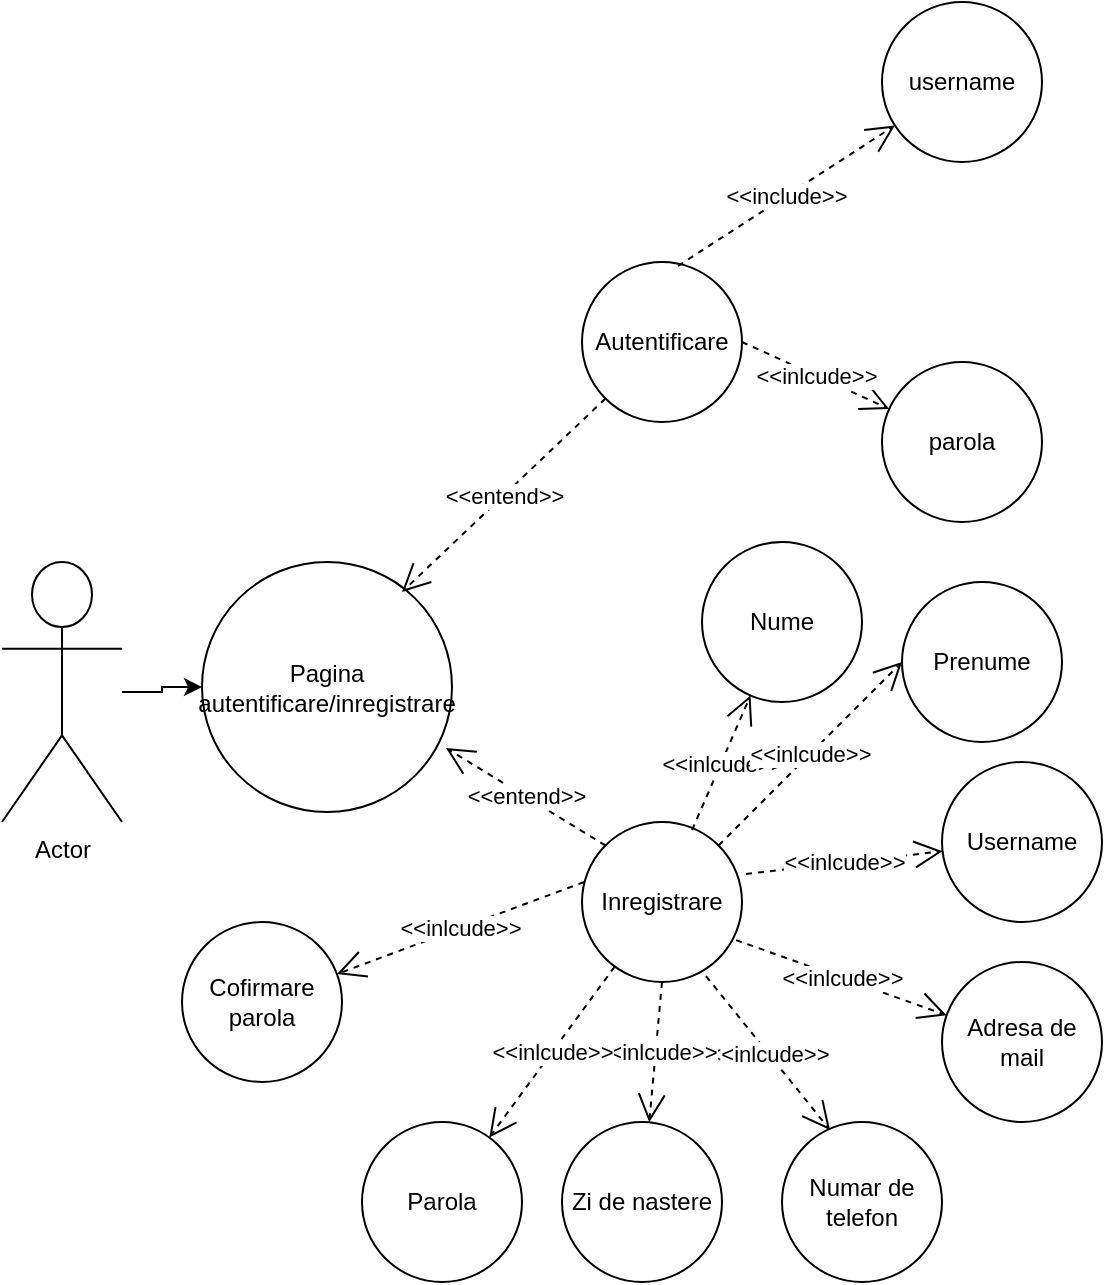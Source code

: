 <mxfile version="21.7.2" type="device">
  <diagram name="Pagina-1" id="b2FZdVXzzUyPhcvcMQGI">
    <mxGraphModel dx="1434" dy="758" grid="1" gridSize="10" guides="1" tooltips="1" connect="1" arrows="1" fold="1" page="1" pageScale="1" pageWidth="827" pageHeight="1169" math="0" shadow="0">
      <root>
        <mxCell id="0" />
        <mxCell id="1" parent="0" />
        <mxCell id="UB8oEoWuyDSBDFne_uDO-2" style="edgeStyle=orthogonalEdgeStyle;rounded=0;orthogonalLoop=1;jettySize=auto;html=1;" edge="1" parent="1" source="UB8oEoWuyDSBDFne_uDO-1" target="UB8oEoWuyDSBDFne_uDO-3">
          <mxGeometry relative="1" as="geometry">
            <mxPoint x="180" y="355" as="targetPoint" />
          </mxGeometry>
        </mxCell>
        <mxCell id="UB8oEoWuyDSBDFne_uDO-1" value="Actor" style="shape=umlActor;verticalLabelPosition=bottom;verticalAlign=top;html=1;outlineConnect=0;" vertex="1" parent="1">
          <mxGeometry x="40" y="290" width="60" height="130" as="geometry" />
        </mxCell>
        <mxCell id="UB8oEoWuyDSBDFne_uDO-3" value="Pagina autentificare/inregistrare&lt;br&gt;" style="ellipse;whiteSpace=wrap;html=1;aspect=fixed;" vertex="1" parent="1">
          <mxGeometry x="140" y="290" width="125" height="125" as="geometry" />
        </mxCell>
        <mxCell id="UB8oEoWuyDSBDFne_uDO-4" value="&amp;lt;&amp;lt;entend&amp;gt;&amp;gt;&lt;br&gt;" style="endArrow=open;endSize=12;dashed=1;html=1;rounded=0;exitX=0;exitY=1;exitDx=0;exitDy=0;entryX=0.8;entryY=0.12;entryDx=0;entryDy=0;entryPerimeter=0;" edge="1" parent="1" source="UB8oEoWuyDSBDFne_uDO-5" target="UB8oEoWuyDSBDFne_uDO-3">
          <mxGeometry width="160" relative="1" as="geometry">
            <mxPoint x="170.004" y="259.466" as="sourcePoint" />
            <mxPoint x="265.595" y="160.002" as="targetPoint" />
            <Array as="points" />
          </mxGeometry>
        </mxCell>
        <mxCell id="UB8oEoWuyDSBDFne_uDO-5" value="Autentificare" style="ellipse;whiteSpace=wrap;html=1;aspect=fixed;" vertex="1" parent="1">
          <mxGeometry x="330" y="140" width="80" height="80" as="geometry" />
        </mxCell>
        <mxCell id="UB8oEoWuyDSBDFne_uDO-6" value="&amp;lt;&amp;lt;include&amp;gt;&amp;gt;" style="endArrow=open;endSize=12;dashed=1;html=1;rounded=0;exitX=0.6;exitY=0.025;exitDx=0;exitDy=0;exitPerimeter=0;" edge="1" parent="1" source="UB8oEoWuyDSBDFne_uDO-5" target="UB8oEoWuyDSBDFne_uDO-7">
          <mxGeometry width="160" relative="1" as="geometry">
            <mxPoint x="410" y="140" as="sourcePoint" />
            <mxPoint x="470" y="90" as="targetPoint" />
          </mxGeometry>
        </mxCell>
        <mxCell id="UB8oEoWuyDSBDFne_uDO-7" value="username" style="ellipse;whiteSpace=wrap;html=1;aspect=fixed;" vertex="1" parent="1">
          <mxGeometry x="480" y="10" width="80" height="80" as="geometry" />
        </mxCell>
        <mxCell id="UB8oEoWuyDSBDFne_uDO-8" value="&amp;lt;&amp;lt;inlcude&amp;gt;&amp;gt;" style="endArrow=open;endSize=12;dashed=1;html=1;rounded=0;exitX=1;exitY=0.5;exitDx=0;exitDy=0;" edge="1" parent="1" source="UB8oEoWuyDSBDFne_uDO-5" target="UB8oEoWuyDSBDFne_uDO-9">
          <mxGeometry width="160" relative="1" as="geometry">
            <mxPoint x="430" y="189" as="sourcePoint" />
            <mxPoint x="480" y="180" as="targetPoint" />
          </mxGeometry>
        </mxCell>
        <mxCell id="UB8oEoWuyDSBDFne_uDO-9" value="parola" style="ellipse;whiteSpace=wrap;html=1;aspect=fixed;" vertex="1" parent="1">
          <mxGeometry x="480" y="190" width="80" height="80" as="geometry" />
        </mxCell>
        <mxCell id="UB8oEoWuyDSBDFne_uDO-10" value="Inregistrare" style="ellipse;whiteSpace=wrap;html=1;aspect=fixed;" vertex="1" parent="1">
          <mxGeometry x="330" y="420" width="80" height="80" as="geometry" />
        </mxCell>
        <mxCell id="UB8oEoWuyDSBDFne_uDO-11" value="&amp;lt;&amp;lt;entend&amp;gt;&amp;gt;&lt;br&gt;" style="endArrow=open;endSize=12;dashed=1;html=1;rounded=0;exitX=0;exitY=0;exitDx=0;exitDy=0;entryX=0.976;entryY=0.744;entryDx=0;entryDy=0;entryPerimeter=0;" edge="1" parent="1" source="UB8oEoWuyDSBDFne_uDO-10" target="UB8oEoWuyDSBDFne_uDO-3">
          <mxGeometry width="160" relative="1" as="geometry">
            <mxPoint x="300" y="520" as="sourcePoint" />
            <mxPoint x="198" y="617" as="targetPoint" />
            <Array as="points" />
          </mxGeometry>
        </mxCell>
        <mxCell id="UB8oEoWuyDSBDFne_uDO-14" value="&amp;lt;&amp;lt;inlcude&amp;gt;&amp;gt;" style="endArrow=open;endSize=12;dashed=1;html=1;rounded=0;exitX=0.688;exitY=0.05;exitDx=0;exitDy=0;exitPerimeter=0;" edge="1" parent="1" source="UB8oEoWuyDSBDFne_uDO-10" target="UB8oEoWuyDSBDFne_uDO-15">
          <mxGeometry width="160" relative="1" as="geometry">
            <mxPoint x="450" y="340" as="sourcePoint" />
            <mxPoint x="430" y="320" as="targetPoint" />
          </mxGeometry>
        </mxCell>
        <mxCell id="UB8oEoWuyDSBDFne_uDO-15" value="Nume" style="ellipse;whiteSpace=wrap;html=1;aspect=fixed;" vertex="1" parent="1">
          <mxGeometry x="390" y="280" width="80" height="80" as="geometry" />
        </mxCell>
        <mxCell id="UB8oEoWuyDSBDFne_uDO-16" value="Prenume" style="ellipse;whiteSpace=wrap;html=1;aspect=fixed;" vertex="1" parent="1">
          <mxGeometry x="490" y="300" width="80" height="80" as="geometry" />
        </mxCell>
        <mxCell id="UB8oEoWuyDSBDFne_uDO-17" value="&amp;lt;&amp;lt;inlcude&amp;gt;&amp;gt;" style="endArrow=open;endSize=12;dashed=1;html=1;rounded=0;exitX=1;exitY=0;exitDx=0;exitDy=0;entryX=0;entryY=0.5;entryDx=0;entryDy=0;" edge="1" parent="1" source="UB8oEoWuyDSBDFne_uDO-10" target="UB8oEoWuyDSBDFne_uDO-16">
          <mxGeometry width="160" relative="1" as="geometry">
            <mxPoint x="430" y="420" as="sourcePoint" />
            <mxPoint x="504" y="453" as="targetPoint" />
          </mxGeometry>
        </mxCell>
        <mxCell id="UB8oEoWuyDSBDFne_uDO-18" value="&amp;lt;&amp;lt;inlcude&amp;gt;&amp;gt;" style="endArrow=open;endSize=12;dashed=1;html=1;rounded=0;exitX=1.025;exitY=0.325;exitDx=0;exitDy=0;exitPerimeter=0;" edge="1" parent="1" source="UB8oEoWuyDSBDFne_uDO-10" target="UB8oEoWuyDSBDFne_uDO-19">
          <mxGeometry width="160" relative="1" as="geometry">
            <mxPoint x="430" y="450" as="sourcePoint" />
            <mxPoint x="504" y="430" as="targetPoint" />
          </mxGeometry>
        </mxCell>
        <mxCell id="UB8oEoWuyDSBDFne_uDO-19" value="Username" style="ellipse;whiteSpace=wrap;html=1;aspect=fixed;" vertex="1" parent="1">
          <mxGeometry x="510" y="390" width="80" height="80" as="geometry" />
        </mxCell>
        <mxCell id="UB8oEoWuyDSBDFne_uDO-20" value="Numar de telefon" style="ellipse;whiteSpace=wrap;html=1;aspect=fixed;" vertex="1" parent="1">
          <mxGeometry x="430" y="570" width="80" height="80" as="geometry" />
        </mxCell>
        <mxCell id="UB8oEoWuyDSBDFne_uDO-21" value="&amp;lt;&amp;lt;inlcude&amp;gt;&amp;gt;" style="endArrow=open;endSize=12;dashed=1;html=1;rounded=0;exitX=0.963;exitY=0.738;exitDx=0;exitDy=0;exitPerimeter=0;" edge="1" parent="1" source="UB8oEoWuyDSBDFne_uDO-10" target="UB8oEoWuyDSBDFne_uDO-22">
          <mxGeometry width="160" relative="1" as="geometry">
            <mxPoint x="430" y="520" as="sourcePoint" />
            <mxPoint x="500" y="510" as="targetPoint" />
          </mxGeometry>
        </mxCell>
        <mxCell id="UB8oEoWuyDSBDFne_uDO-22" value="Adresa de mail" style="ellipse;whiteSpace=wrap;html=1;aspect=fixed;" vertex="1" parent="1">
          <mxGeometry x="510" y="490" width="80" height="80" as="geometry" />
        </mxCell>
        <mxCell id="UB8oEoWuyDSBDFne_uDO-23" value="&amp;lt;&amp;lt;inlcude&amp;gt;&amp;gt;" style="endArrow=open;endSize=12;dashed=1;html=1;rounded=0;exitX=0.775;exitY=0.963;exitDx=0;exitDy=0;exitPerimeter=0;entryX=0.3;entryY=0.05;entryDx=0;entryDy=0;entryPerimeter=0;" edge="1" parent="1" source="UB8oEoWuyDSBDFne_uDO-10" target="UB8oEoWuyDSBDFne_uDO-20">
          <mxGeometry width="160" relative="1" as="geometry">
            <mxPoint x="390" y="540" as="sourcePoint" />
            <mxPoint x="464" y="573" as="targetPoint" />
          </mxGeometry>
        </mxCell>
        <mxCell id="UB8oEoWuyDSBDFne_uDO-24" value="&amp;lt;&amp;lt;inlcude&amp;gt;&amp;gt;" style="endArrow=open;endSize=12;dashed=1;html=1;rounded=0;exitX=0.5;exitY=1;exitDx=0;exitDy=0;" edge="1" parent="1" source="UB8oEoWuyDSBDFne_uDO-10" target="UB8oEoWuyDSBDFne_uDO-25">
          <mxGeometry width="160" relative="1" as="geometry">
            <mxPoint x="300" y="552" as="sourcePoint" />
            <mxPoint x="330" y="585" as="targetPoint" />
          </mxGeometry>
        </mxCell>
        <mxCell id="UB8oEoWuyDSBDFne_uDO-25" value="Zi de nastere" style="ellipse;whiteSpace=wrap;html=1;aspect=fixed;" vertex="1" parent="1">
          <mxGeometry x="320" y="570" width="80" height="80" as="geometry" />
        </mxCell>
        <mxCell id="UB8oEoWuyDSBDFne_uDO-26" value="&amp;lt;&amp;lt;inlcude&amp;gt;&amp;gt;" style="endArrow=open;endSize=12;dashed=1;html=1;rounded=0;" edge="1" parent="1" source="UB8oEoWuyDSBDFne_uDO-10" target="UB8oEoWuyDSBDFne_uDO-27">
          <mxGeometry width="160" relative="1" as="geometry">
            <mxPoint x="240" y="480" as="sourcePoint" />
            <mxPoint x="240" y="540" as="targetPoint" />
          </mxGeometry>
        </mxCell>
        <mxCell id="UB8oEoWuyDSBDFne_uDO-27" value="Parola" style="ellipse;whiteSpace=wrap;html=1;aspect=fixed;" vertex="1" parent="1">
          <mxGeometry x="220" y="570" width="80" height="80" as="geometry" />
        </mxCell>
        <mxCell id="UB8oEoWuyDSBDFne_uDO-28" value="&amp;lt;&amp;lt;inlcude&amp;gt;&amp;gt;" style="endArrow=open;endSize=12;dashed=1;html=1;rounded=0;exitX=0.013;exitY=0.375;exitDx=0;exitDy=0;exitPerimeter=0;" edge="1" parent="1" source="UB8oEoWuyDSBDFne_uDO-10" target="UB8oEoWuyDSBDFne_uDO-29">
          <mxGeometry width="160" relative="1" as="geometry">
            <mxPoint x="100" y="610" as="sourcePoint" />
            <mxPoint x="170" y="490" as="targetPoint" />
          </mxGeometry>
        </mxCell>
        <mxCell id="UB8oEoWuyDSBDFne_uDO-29" value="Cofirmare parola" style="ellipse;whiteSpace=wrap;html=1;aspect=fixed;" vertex="1" parent="1">
          <mxGeometry x="130" y="470" width="80" height="80" as="geometry" />
        </mxCell>
      </root>
    </mxGraphModel>
  </diagram>
</mxfile>
